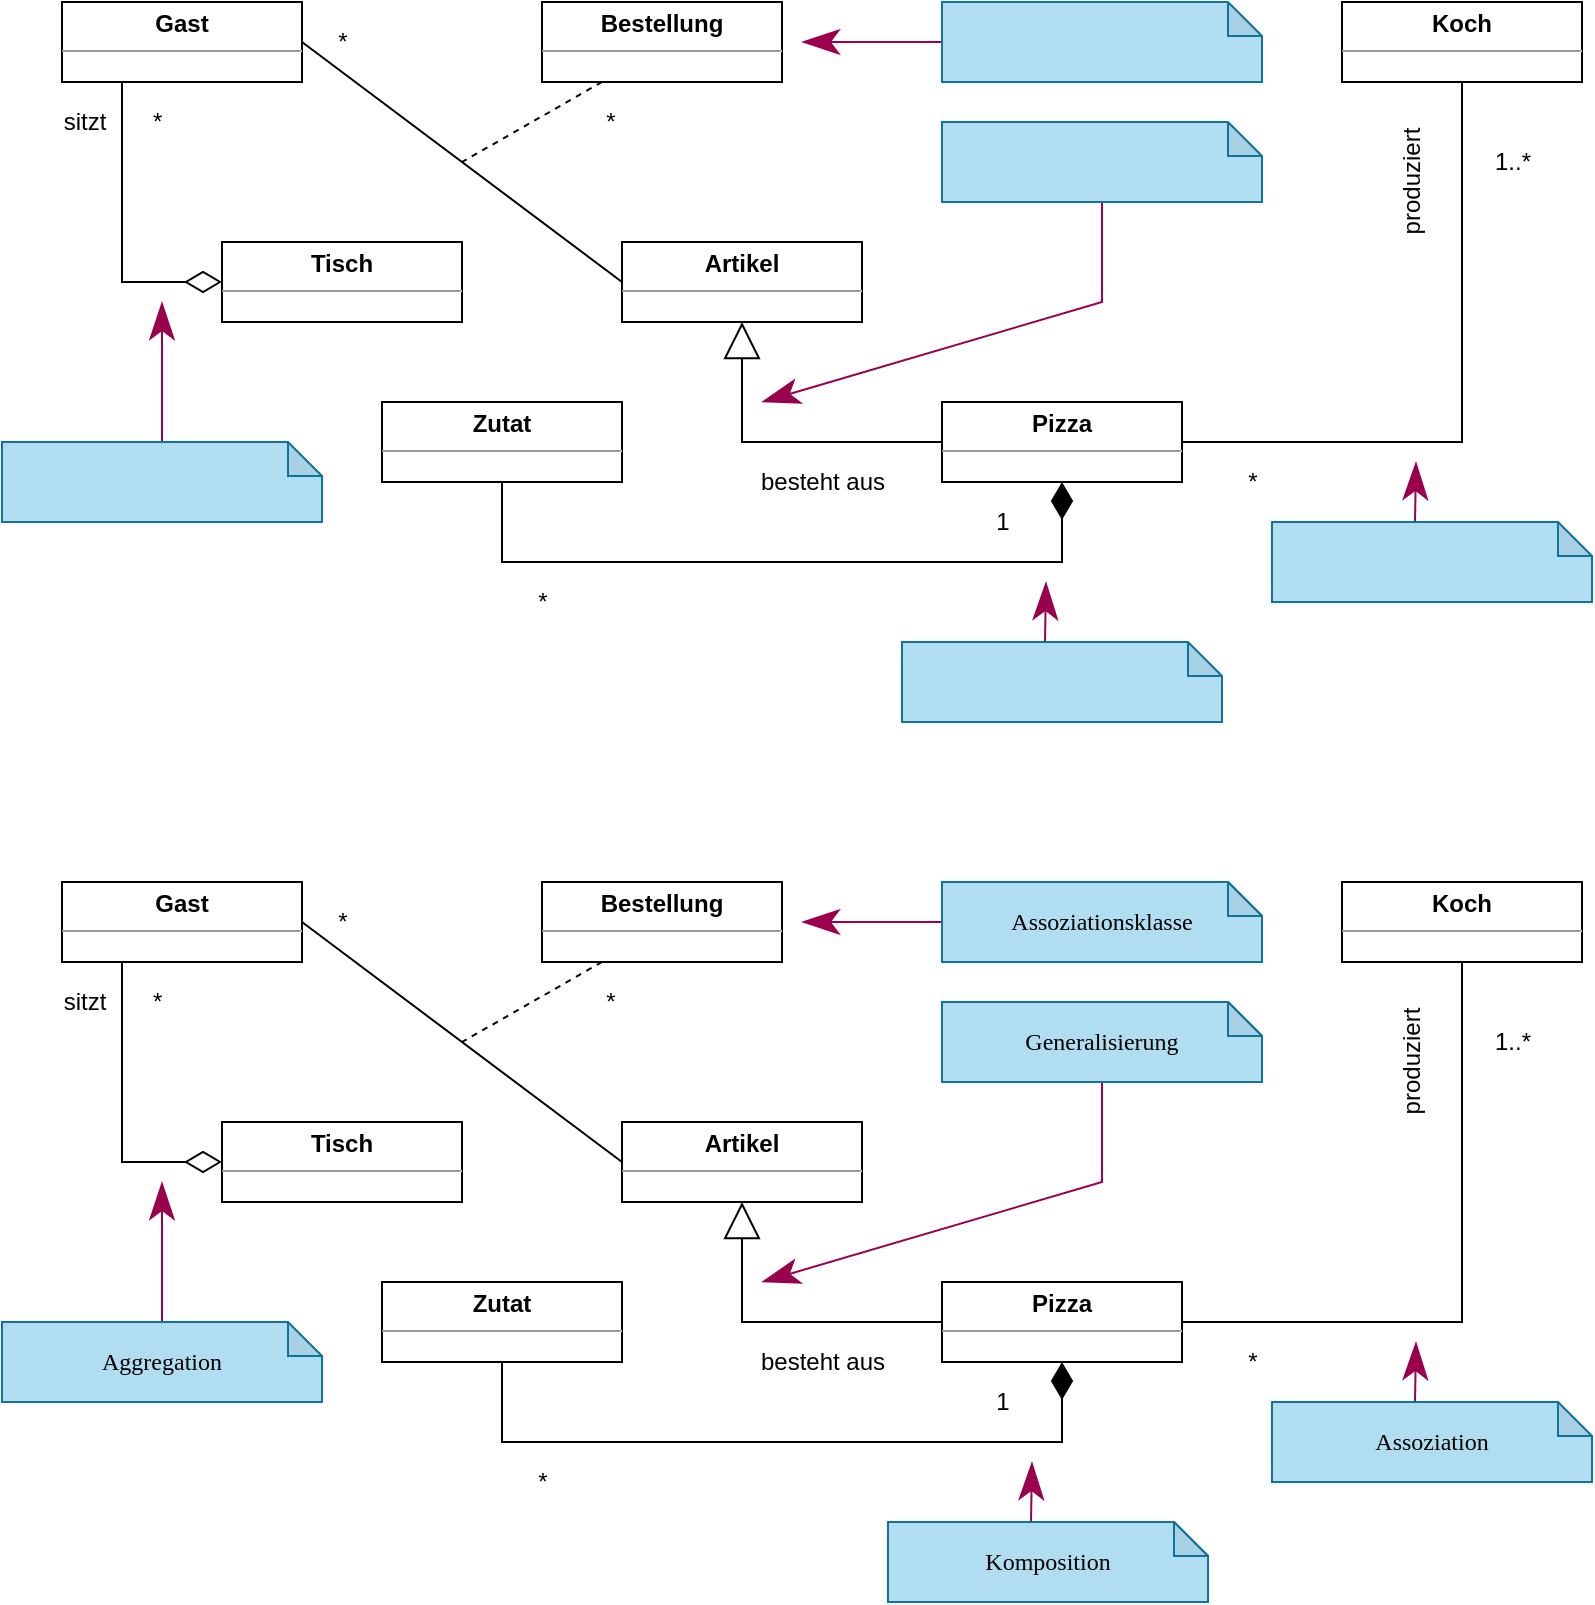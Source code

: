 <mxfile version="15.4.0" type="device"><diagram name="Page-1" id="c4acf3e9-155e-7222-9cf6-157b1a14988f"><mxGraphModel dx="1038" dy="607" grid="1" gridSize="10" guides="1" tooltips="1" connect="1" arrows="1" fold="1" page="1" pageScale="1" pageWidth="850" pageHeight="1100" background="#ffffff" math="0" shadow="0"><root><mxCell id="0"/><mxCell id="1" parent="0"/><mxCell id="UdfJhLQxT2LJ8bLG9wqJ-28" style="edgeStyle=orthogonalEdgeStyle;rounded=0;orthogonalLoop=1;jettySize=auto;html=1;exitX=0.25;exitY=1;exitDx=0;exitDy=0;entryX=0;entryY=0.5;entryDx=0;entryDy=0;endArrow=diamondThin;endFill=0;endSize=16;" edge="1" parent="1" source="UdfJhLQxT2LJ8bLG9wqJ-21" target="UdfJhLQxT2LJ8bLG9wqJ-22"><mxGeometry relative="1" as="geometry"/></mxCell><mxCell id="UdfJhLQxT2LJ8bLG9wqJ-31" style="rounded=0;orthogonalLoop=1;jettySize=auto;html=1;exitX=1;exitY=0.5;exitDx=0;exitDy=0;entryX=0;entryY=0.5;entryDx=0;entryDy=0;endArrow=none;endFill=0;endSize=16;" edge="1" parent="1" source="UdfJhLQxT2LJ8bLG9wqJ-21" target="UdfJhLQxT2LJ8bLG9wqJ-24"><mxGeometry relative="1" as="geometry"/></mxCell><mxCell id="UdfJhLQxT2LJ8bLG9wqJ-21" value="&lt;p style=&quot;margin: 0px ; margin-top: 4px ; text-align: center&quot;&gt;&lt;b style=&quot;text-align: left&quot;&gt;Gast&lt;/b&gt;&lt;br&gt;&lt;/p&gt;&lt;hr size=&quot;1&quot;&gt;&lt;p style=&quot;margin: 0px ; margin-left: 4px&quot;&gt;&lt;br&gt;&lt;/p&gt;&lt;p style=&quot;margin: 0px ; margin-left: 4px&quot;&gt;&lt;br&gt;&lt;/p&gt;" style="verticalAlign=top;align=left;overflow=fill;fontSize=12;fontFamily=Helvetica;html=1;rounded=0;shadow=0;comic=0;labelBackgroundColor=none;strokeColor=#000000;strokeWidth=1;fillColor=#ffffff;" vertex="1" parent="1"><mxGeometry x="80" y="80" width="120" height="40" as="geometry"/></mxCell><mxCell id="UdfJhLQxT2LJ8bLG9wqJ-22" value="&lt;p style=&quot;margin: 0px ; margin-top: 4px ; text-align: center&quot;&gt;&lt;b style=&quot;text-align: left&quot;&gt;Tisch&lt;/b&gt;&lt;br&gt;&lt;/p&gt;&lt;hr size=&quot;1&quot;&gt;&lt;p style=&quot;margin: 0px ; margin-left: 4px&quot;&gt;&lt;br&gt;&lt;/p&gt;&lt;p style=&quot;margin: 0px ; margin-left: 4px&quot;&gt;&lt;br&gt;&lt;/p&gt;" style="verticalAlign=top;align=left;overflow=fill;fontSize=12;fontFamily=Helvetica;html=1;rounded=0;shadow=0;comic=0;labelBackgroundColor=none;strokeColor=#000000;strokeWidth=1;fillColor=#ffffff;" vertex="1" parent="1"><mxGeometry x="160" y="200" width="120" height="40" as="geometry"/></mxCell><mxCell id="UdfJhLQxT2LJ8bLG9wqJ-29" style="edgeStyle=orthogonalEdgeStyle;rounded=0;orthogonalLoop=1;jettySize=auto;html=1;exitX=0.5;exitY=1;exitDx=0;exitDy=0;entryX=0.5;entryY=1;entryDx=0;entryDy=0;endArrow=diamondThin;endFill=1;endSize=16;" edge="1" parent="1" source="UdfJhLQxT2LJ8bLG9wqJ-23" target="UdfJhLQxT2LJ8bLG9wqJ-27"><mxGeometry relative="1" as="geometry"><Array as="points"><mxPoint x="302" y="360"/><mxPoint x="541" y="360"/></Array></mxGeometry></mxCell><mxCell id="UdfJhLQxT2LJ8bLG9wqJ-23" value="&lt;p style=&quot;margin: 0px ; margin-top: 4px ; text-align: center&quot;&gt;&lt;b style=&quot;text-align: left&quot;&gt;Zutat&lt;/b&gt;&lt;br&gt;&lt;/p&gt;&lt;hr size=&quot;1&quot;&gt;&lt;p style=&quot;margin: 0px ; margin-left: 4px&quot;&gt;&lt;br&gt;&lt;/p&gt;&lt;p style=&quot;margin: 0px ; margin-left: 4px&quot;&gt;&lt;br&gt;&lt;/p&gt;" style="verticalAlign=top;align=left;overflow=fill;fontSize=12;fontFamily=Helvetica;html=1;rounded=0;shadow=0;comic=0;labelBackgroundColor=none;strokeColor=#000000;strokeWidth=1;fillColor=#ffffff;" vertex="1" parent="1"><mxGeometry x="240" y="280" width="120" height="40" as="geometry"/></mxCell><mxCell id="UdfJhLQxT2LJ8bLG9wqJ-24" value="&lt;p style=&quot;margin: 0px ; margin-top: 4px ; text-align: center&quot;&gt;&lt;b style=&quot;text-align: left&quot;&gt;Artikel&lt;/b&gt;&lt;br&gt;&lt;/p&gt;&lt;hr size=&quot;1&quot;&gt;&lt;p style=&quot;margin: 0px ; margin-left: 4px&quot;&gt;&lt;br&gt;&lt;/p&gt;&lt;p style=&quot;margin: 0px ; margin-left: 4px&quot;&gt;&lt;br&gt;&lt;/p&gt;" style="verticalAlign=top;align=left;overflow=fill;fontSize=12;fontFamily=Helvetica;html=1;rounded=0;shadow=0;comic=0;labelBackgroundColor=none;strokeColor=#000000;strokeWidth=1;fillColor=#ffffff;" vertex="1" parent="1"><mxGeometry x="360" y="200" width="120" height="40" as="geometry"/></mxCell><mxCell id="UdfJhLQxT2LJ8bLG9wqJ-30" style="edgeStyle=orthogonalEdgeStyle;rounded=0;orthogonalLoop=1;jettySize=auto;html=1;exitX=0;exitY=0.5;exitDx=0;exitDy=0;entryX=0.5;entryY=1;entryDx=0;entryDy=0;endArrow=block;endFill=0;endSize=16;" edge="1" parent="1" source="UdfJhLQxT2LJ8bLG9wqJ-27" target="UdfJhLQxT2LJ8bLG9wqJ-24"><mxGeometry relative="1" as="geometry"/></mxCell><mxCell id="UdfJhLQxT2LJ8bLG9wqJ-27" value="&lt;p style=&quot;margin: 0px ; margin-top: 4px ; text-align: center&quot;&gt;&lt;b style=&quot;text-align: left&quot;&gt;Pizza&lt;/b&gt;&lt;br&gt;&lt;/p&gt;&lt;hr size=&quot;1&quot;&gt;&lt;p style=&quot;margin: 0px ; margin-left: 4px&quot;&gt;&lt;br&gt;&lt;/p&gt;&lt;p style=&quot;margin: 0px ; margin-left: 4px&quot;&gt;&lt;br&gt;&lt;/p&gt;" style="verticalAlign=top;align=left;overflow=fill;fontSize=12;fontFamily=Helvetica;html=1;rounded=0;shadow=0;comic=0;labelBackgroundColor=none;strokeColor=#000000;strokeWidth=1;fillColor=#ffffff;" vertex="1" parent="1"><mxGeometry x="520" y="280" width="120" height="40" as="geometry"/></mxCell><mxCell id="UdfJhLQxT2LJ8bLG9wqJ-33" style="edgeStyle=none;rounded=0;orthogonalLoop=1;jettySize=auto;html=1;exitX=0.25;exitY=1;exitDx=0;exitDy=0;endArrow=none;endFill=0;endSize=16;dashed=1;" edge="1" parent="1" source="UdfJhLQxT2LJ8bLG9wqJ-32"><mxGeometry relative="1" as="geometry"><mxPoint x="280" y="160" as="targetPoint"/></mxGeometry></mxCell><mxCell id="UdfJhLQxT2LJ8bLG9wqJ-32" value="&lt;p style=&quot;margin: 0px ; margin-top: 4px ; text-align: center&quot;&gt;&lt;b style=&quot;text-align: left&quot;&gt;Bestellung&lt;/b&gt;&lt;br&gt;&lt;/p&gt;&lt;hr size=&quot;1&quot;&gt;&lt;p style=&quot;margin: 0px ; margin-left: 4px&quot;&gt;&lt;br&gt;&lt;/p&gt;&lt;p style=&quot;margin: 0px ; margin-left: 4px&quot;&gt;&lt;br&gt;&lt;/p&gt;" style="verticalAlign=top;align=left;overflow=fill;fontSize=12;fontFamily=Helvetica;html=1;rounded=0;shadow=0;comic=0;labelBackgroundColor=none;strokeColor=#000000;strokeWidth=1;fillColor=#ffffff;" vertex="1" parent="1"><mxGeometry x="320" y="80" width="120" height="40" as="geometry"/></mxCell><mxCell id="UdfJhLQxT2LJ8bLG9wqJ-35" style="edgeStyle=none;rounded=0;orthogonalLoop=1;jettySize=auto;html=1;exitX=0;exitY=0.5;exitDx=0;exitDy=0;exitPerimeter=0;endArrow=classicThin;endFill=1;endSize=16;strokeColor=#99004D;" edge="1" parent="1" source="UdfJhLQxT2LJ8bLG9wqJ-34"><mxGeometry relative="1" as="geometry"><mxPoint x="450" y="100" as="targetPoint"/></mxGeometry></mxCell><mxCell id="UdfJhLQxT2LJ8bLG9wqJ-34" value="" style="shape=note;whiteSpace=wrap;html=1;backgroundOutline=1;darkOpacity=0.05;size=17;fillColor=#b1ddf0;strokeColor=#10739e;" vertex="1" parent="1"><mxGeometry x="520" y="80" width="160" height="40" as="geometry"/></mxCell><mxCell id="UdfJhLQxT2LJ8bLG9wqJ-37" style="edgeStyle=none;rounded=0;orthogonalLoop=1;jettySize=auto;html=1;exitX=0.5;exitY=1;exitDx=0;exitDy=0;exitPerimeter=0;endArrow=classicThin;endFill=1;endSize=16;strokeColor=#99004D;" edge="1" parent="1" source="UdfJhLQxT2LJ8bLG9wqJ-36"><mxGeometry relative="1" as="geometry"><mxPoint x="430" y="280" as="targetPoint"/><Array as="points"><mxPoint x="600" y="230"/></Array></mxGeometry></mxCell><mxCell id="UdfJhLQxT2LJ8bLG9wqJ-36" value="" style="shape=note;whiteSpace=wrap;html=1;backgroundOutline=1;darkOpacity=0.05;size=17;fillColor=#b1ddf0;strokeColor=#10739e;" vertex="1" parent="1"><mxGeometry x="520" y="140" width="160" height="40" as="geometry"/></mxCell><mxCell id="UdfJhLQxT2LJ8bLG9wqJ-39" style="edgeStyle=none;rounded=0;orthogonalLoop=1;jettySize=auto;html=1;endArrow=classicThin;endFill=1;endSize=16;strokeColor=#99004D;exitX=0;exitY=0;exitDx=71.5;exitDy=0;exitPerimeter=0;" edge="1" parent="1" source="UdfJhLQxT2LJ8bLG9wqJ-38"><mxGeometry relative="1" as="geometry"><mxPoint x="572" y="370" as="targetPoint"/><mxPoint x="560" y="390" as="sourcePoint"/></mxGeometry></mxCell><mxCell id="UdfJhLQxT2LJ8bLG9wqJ-38" value="" style="shape=note;whiteSpace=wrap;html=1;backgroundOutline=1;darkOpacity=0.05;size=17;fillColor=#b1ddf0;strokeColor=#10739e;" vertex="1" parent="1"><mxGeometry x="500" y="400" width="160" height="40" as="geometry"/></mxCell><mxCell id="UdfJhLQxT2LJ8bLG9wqJ-41" style="edgeStyle=none;rounded=0;orthogonalLoop=1;jettySize=auto;html=1;exitX=0.5;exitY=0;exitDx=0;exitDy=0;exitPerimeter=0;endArrow=classicThin;endFill=1;endSize=16;strokeColor=#99004D;" edge="1" parent="1" source="UdfJhLQxT2LJ8bLG9wqJ-40"><mxGeometry relative="1" as="geometry"><mxPoint x="130" y="230" as="targetPoint"/></mxGeometry></mxCell><mxCell id="UdfJhLQxT2LJ8bLG9wqJ-40" value="" style="shape=note;whiteSpace=wrap;html=1;backgroundOutline=1;darkOpacity=0.05;size=17;fillColor=#b1ddf0;strokeColor=#10739e;" vertex="1" parent="1"><mxGeometry x="50" y="300" width="160" height="40" as="geometry"/></mxCell><mxCell id="UdfJhLQxT2LJ8bLG9wqJ-42" value="sitzt&amp;nbsp; &amp;nbsp; &amp;nbsp; &amp;nbsp;*" style="text;html=1;align=center;verticalAlign=middle;resizable=0;points=[];autosize=1;strokeColor=none;fillColor=none;" vertex="1" parent="1"><mxGeometry x="70" y="130" width="70" height="20" as="geometry"/></mxCell><mxCell id="UdfJhLQxT2LJ8bLG9wqJ-43" value="*" style="text;html=1;align=center;verticalAlign=middle;resizable=0;points=[];autosize=1;strokeColor=none;fillColor=none;" vertex="1" parent="1"><mxGeometry x="210" y="90" width="20" height="20" as="geometry"/></mxCell><mxCell id="UdfJhLQxT2LJ8bLG9wqJ-44" value="*" style="text;html=1;align=center;verticalAlign=middle;resizable=0;points=[];autosize=1;strokeColor=none;fillColor=none;" vertex="1" parent="1"><mxGeometry x="344" y="130" width="20" height="20" as="geometry"/></mxCell><mxCell id="UdfJhLQxT2LJ8bLG9wqJ-45" value="*" style="text;html=1;align=center;verticalAlign=middle;resizable=0;points=[];autosize=1;strokeColor=none;fillColor=none;" vertex="1" parent="1"><mxGeometry x="310" y="370" width="20" height="20" as="geometry"/></mxCell><mxCell id="UdfJhLQxT2LJ8bLG9wqJ-46" value="besteht aus" style="text;html=1;align=center;verticalAlign=middle;resizable=0;points=[];autosize=1;strokeColor=none;fillColor=none;" vertex="1" parent="1"><mxGeometry x="420" y="310" width="80" height="20" as="geometry"/></mxCell><mxCell id="UdfJhLQxT2LJ8bLG9wqJ-47" value="1" style="text;html=1;align=center;verticalAlign=middle;resizable=0;points=[];autosize=1;strokeColor=none;fillColor=none;" vertex="1" parent="1"><mxGeometry x="540" y="330" width="20" height="20" as="geometry"/></mxCell><mxCell id="UdfJhLQxT2LJ8bLG9wqJ-48" style="edgeStyle=orthogonalEdgeStyle;rounded=0;orthogonalLoop=1;jettySize=auto;html=1;exitX=0.25;exitY=1;exitDx=0;exitDy=0;entryX=0;entryY=0.5;entryDx=0;entryDy=0;endArrow=diamondThin;endFill=0;endSize=16;" edge="1" source="UdfJhLQxT2LJ8bLG9wqJ-50" target="UdfJhLQxT2LJ8bLG9wqJ-51" parent="1"><mxGeometry relative="1" as="geometry"/></mxCell><mxCell id="UdfJhLQxT2LJ8bLG9wqJ-49" style="rounded=0;orthogonalLoop=1;jettySize=auto;html=1;exitX=1;exitY=0.5;exitDx=0;exitDy=0;entryX=0;entryY=0.5;entryDx=0;entryDy=0;endArrow=none;endFill=0;endSize=16;" edge="1" source="UdfJhLQxT2LJ8bLG9wqJ-50" target="UdfJhLQxT2LJ8bLG9wqJ-54" parent="1"><mxGeometry relative="1" as="geometry"/></mxCell><mxCell id="UdfJhLQxT2LJ8bLG9wqJ-50" value="&lt;p style=&quot;margin: 0px ; margin-top: 4px ; text-align: center&quot;&gt;&lt;b style=&quot;text-align: left&quot;&gt;Gast&lt;/b&gt;&lt;br&gt;&lt;/p&gt;&lt;hr size=&quot;1&quot;&gt;&lt;p style=&quot;margin: 0px ; margin-left: 4px&quot;&gt;&lt;br&gt;&lt;/p&gt;&lt;p style=&quot;margin: 0px ; margin-left: 4px&quot;&gt;&lt;br&gt;&lt;/p&gt;" style="verticalAlign=top;align=left;overflow=fill;fontSize=12;fontFamily=Helvetica;html=1;rounded=0;shadow=0;comic=0;labelBackgroundColor=none;strokeColor=#000000;strokeWidth=1;fillColor=#ffffff;" vertex="1" parent="1"><mxGeometry x="80" y="520" width="120" height="40" as="geometry"/></mxCell><mxCell id="UdfJhLQxT2LJ8bLG9wqJ-51" value="&lt;p style=&quot;margin: 0px ; margin-top: 4px ; text-align: center&quot;&gt;&lt;b style=&quot;text-align: left&quot;&gt;Tisch&lt;/b&gt;&lt;br&gt;&lt;/p&gt;&lt;hr size=&quot;1&quot;&gt;&lt;p style=&quot;margin: 0px ; margin-left: 4px&quot;&gt;&lt;br&gt;&lt;/p&gt;&lt;p style=&quot;margin: 0px ; margin-left: 4px&quot;&gt;&lt;br&gt;&lt;/p&gt;" style="verticalAlign=top;align=left;overflow=fill;fontSize=12;fontFamily=Helvetica;html=1;rounded=0;shadow=0;comic=0;labelBackgroundColor=none;strokeColor=#000000;strokeWidth=1;fillColor=#ffffff;" vertex="1" parent="1"><mxGeometry x="160" y="640" width="120" height="40" as="geometry"/></mxCell><mxCell id="UdfJhLQxT2LJ8bLG9wqJ-52" style="edgeStyle=orthogonalEdgeStyle;rounded=0;orthogonalLoop=1;jettySize=auto;html=1;exitX=0.5;exitY=1;exitDx=0;exitDy=0;entryX=0.5;entryY=1;entryDx=0;entryDy=0;endArrow=diamondThin;endFill=1;endSize=16;" edge="1" source="UdfJhLQxT2LJ8bLG9wqJ-53" target="UdfJhLQxT2LJ8bLG9wqJ-56" parent="1"><mxGeometry relative="1" as="geometry"><Array as="points"><mxPoint x="302" y="800"/><mxPoint x="541" y="800"/></Array></mxGeometry></mxCell><mxCell id="UdfJhLQxT2LJ8bLG9wqJ-53" value="&lt;p style=&quot;margin: 0px ; margin-top: 4px ; text-align: center&quot;&gt;&lt;b style=&quot;text-align: left&quot;&gt;Zutat&lt;/b&gt;&lt;br&gt;&lt;/p&gt;&lt;hr size=&quot;1&quot;&gt;&lt;p style=&quot;margin: 0px ; margin-left: 4px&quot;&gt;&lt;br&gt;&lt;/p&gt;&lt;p style=&quot;margin: 0px ; margin-left: 4px&quot;&gt;&lt;br&gt;&lt;/p&gt;" style="verticalAlign=top;align=left;overflow=fill;fontSize=12;fontFamily=Helvetica;html=1;rounded=0;shadow=0;comic=0;labelBackgroundColor=none;strokeColor=#000000;strokeWidth=1;fillColor=#ffffff;" vertex="1" parent="1"><mxGeometry x="240" y="720" width="120" height="40" as="geometry"/></mxCell><mxCell id="UdfJhLQxT2LJ8bLG9wqJ-54" value="&lt;p style=&quot;margin: 0px ; margin-top: 4px ; text-align: center&quot;&gt;&lt;b style=&quot;text-align: left&quot;&gt;Artikel&lt;/b&gt;&lt;br&gt;&lt;/p&gt;&lt;hr size=&quot;1&quot;&gt;&lt;p style=&quot;margin: 0px ; margin-left: 4px&quot;&gt;&lt;br&gt;&lt;/p&gt;&lt;p style=&quot;margin: 0px ; margin-left: 4px&quot;&gt;&lt;br&gt;&lt;/p&gt;" style="verticalAlign=top;align=left;overflow=fill;fontSize=12;fontFamily=Helvetica;html=1;rounded=0;shadow=0;comic=0;labelBackgroundColor=none;strokeColor=#000000;strokeWidth=1;fillColor=#ffffff;" vertex="1" parent="1"><mxGeometry x="360" y="640" width="120" height="40" as="geometry"/></mxCell><mxCell id="UdfJhLQxT2LJ8bLG9wqJ-55" style="edgeStyle=orthogonalEdgeStyle;rounded=0;orthogonalLoop=1;jettySize=auto;html=1;exitX=0;exitY=0.5;exitDx=0;exitDy=0;entryX=0.5;entryY=1;entryDx=0;entryDy=0;endArrow=block;endFill=0;endSize=16;" edge="1" source="UdfJhLQxT2LJ8bLG9wqJ-56" target="UdfJhLQxT2LJ8bLG9wqJ-54" parent="1"><mxGeometry relative="1" as="geometry"/></mxCell><mxCell id="UdfJhLQxT2LJ8bLG9wqJ-56" value="&lt;p style=&quot;margin: 0px ; margin-top: 4px ; text-align: center&quot;&gt;&lt;b style=&quot;text-align: left&quot;&gt;Pizza&lt;/b&gt;&lt;br&gt;&lt;/p&gt;&lt;hr size=&quot;1&quot;&gt;&lt;p style=&quot;margin: 0px ; margin-left: 4px&quot;&gt;&lt;br&gt;&lt;/p&gt;&lt;p style=&quot;margin: 0px ; margin-left: 4px&quot;&gt;&lt;br&gt;&lt;/p&gt;" style="verticalAlign=top;align=left;overflow=fill;fontSize=12;fontFamily=Helvetica;html=1;rounded=0;shadow=0;comic=0;labelBackgroundColor=none;strokeColor=#000000;strokeWidth=1;fillColor=#ffffff;" vertex="1" parent="1"><mxGeometry x="520" y="720" width="120" height="40" as="geometry"/></mxCell><mxCell id="UdfJhLQxT2LJ8bLG9wqJ-57" style="edgeStyle=none;rounded=0;orthogonalLoop=1;jettySize=auto;html=1;exitX=0.25;exitY=1;exitDx=0;exitDy=0;endArrow=none;endFill=0;endSize=16;dashed=1;" edge="1" source="UdfJhLQxT2LJ8bLG9wqJ-58" parent="1"><mxGeometry relative="1" as="geometry"><mxPoint x="280" y="600" as="targetPoint"/></mxGeometry></mxCell><mxCell id="UdfJhLQxT2LJ8bLG9wqJ-58" value="&lt;p style=&quot;margin: 0px ; margin-top: 4px ; text-align: center&quot;&gt;&lt;b style=&quot;text-align: left&quot;&gt;Bestellung&lt;/b&gt;&lt;br&gt;&lt;/p&gt;&lt;hr size=&quot;1&quot;&gt;&lt;p style=&quot;margin: 0px ; margin-left: 4px&quot;&gt;&lt;br&gt;&lt;/p&gt;&lt;p style=&quot;margin: 0px ; margin-left: 4px&quot;&gt;&lt;br&gt;&lt;/p&gt;" style="verticalAlign=top;align=left;overflow=fill;fontSize=12;fontFamily=Helvetica;html=1;rounded=0;shadow=0;comic=0;labelBackgroundColor=none;strokeColor=#000000;strokeWidth=1;fillColor=#ffffff;" vertex="1" parent="1"><mxGeometry x="320" y="520" width="120" height="40" as="geometry"/></mxCell><mxCell id="UdfJhLQxT2LJ8bLG9wqJ-59" style="edgeStyle=none;rounded=0;orthogonalLoop=1;jettySize=auto;html=1;exitX=0;exitY=0.5;exitDx=0;exitDy=0;exitPerimeter=0;endArrow=classicThin;endFill=1;endSize=16;strokeColor=#99004D;" edge="1" source="UdfJhLQxT2LJ8bLG9wqJ-60" parent="1"><mxGeometry relative="1" as="geometry"><mxPoint x="450" y="540" as="targetPoint"/></mxGeometry></mxCell><mxCell id="UdfJhLQxT2LJ8bLG9wqJ-60" value="Assoziationsklasse" style="shape=note;whiteSpace=wrap;html=1;backgroundOutline=1;darkOpacity=0.05;size=17;fillColor=#b1ddf0;strokeColor=#10739e;" vertex="1" parent="1"><mxGeometry x="520" y="520" width="160" height="40" as="geometry"/></mxCell><mxCell id="UdfJhLQxT2LJ8bLG9wqJ-61" style="edgeStyle=none;rounded=0;orthogonalLoop=1;jettySize=auto;html=1;exitX=0.5;exitY=1;exitDx=0;exitDy=0;exitPerimeter=0;endArrow=classicThin;endFill=1;endSize=16;strokeColor=#99004D;" edge="1" source="UdfJhLQxT2LJ8bLG9wqJ-62" parent="1"><mxGeometry relative="1" as="geometry"><mxPoint x="430" y="720" as="targetPoint"/><Array as="points"><mxPoint x="600" y="670"/></Array></mxGeometry></mxCell><mxCell id="UdfJhLQxT2LJ8bLG9wqJ-62" value="Generalisierung" style="shape=note;whiteSpace=wrap;html=1;backgroundOutline=1;darkOpacity=0.05;size=17;fillColor=#b1ddf0;strokeColor=#10739e;" vertex="1" parent="1"><mxGeometry x="520" y="580" width="160" height="40" as="geometry"/></mxCell><mxCell id="UdfJhLQxT2LJ8bLG9wqJ-63" style="edgeStyle=none;rounded=0;orthogonalLoop=1;jettySize=auto;html=1;endArrow=classicThin;endFill=1;endSize=16;strokeColor=#99004D;exitX=0;exitY=0;exitDx=71.5;exitDy=0;exitPerimeter=0;" edge="1" source="UdfJhLQxT2LJ8bLG9wqJ-64" parent="1"><mxGeometry relative="1" as="geometry"><mxPoint x="565" y="810" as="targetPoint"/><mxPoint x="553" y="830" as="sourcePoint"/></mxGeometry></mxCell><mxCell id="UdfJhLQxT2LJ8bLG9wqJ-64" value="Komposition" style="shape=note;whiteSpace=wrap;html=1;backgroundOutline=1;darkOpacity=0.05;size=17;fillColor=#b1ddf0;strokeColor=#10739e;" vertex="1" parent="1"><mxGeometry x="493" y="840" width="160" height="40" as="geometry"/></mxCell><mxCell id="UdfJhLQxT2LJ8bLG9wqJ-65" style="edgeStyle=none;rounded=0;orthogonalLoop=1;jettySize=auto;html=1;exitX=0.5;exitY=0;exitDx=0;exitDy=0;exitPerimeter=0;endArrow=classicThin;endFill=1;endSize=16;strokeColor=#99004D;" edge="1" source="UdfJhLQxT2LJ8bLG9wqJ-66" parent="1"><mxGeometry relative="1" as="geometry"><mxPoint x="130" y="670" as="targetPoint"/></mxGeometry></mxCell><mxCell id="UdfJhLQxT2LJ8bLG9wqJ-66" value="Aggregation" style="shape=note;whiteSpace=wrap;html=1;backgroundOutline=1;darkOpacity=0.05;size=17;fillColor=#b1ddf0;strokeColor=#10739e;fontFamily=Comic Sans MS;" vertex="1" parent="1"><mxGeometry x="50" y="740" width="160" height="40" as="geometry"/></mxCell><mxCell id="UdfJhLQxT2LJ8bLG9wqJ-67" value="sitzt&amp;nbsp; &amp;nbsp; &amp;nbsp; &amp;nbsp;*" style="text;html=1;align=center;verticalAlign=middle;resizable=0;points=[];autosize=1;strokeColor=none;fillColor=none;" vertex="1" parent="1"><mxGeometry x="70" y="570" width="70" height="20" as="geometry"/></mxCell><mxCell id="UdfJhLQxT2LJ8bLG9wqJ-68" value="*" style="text;html=1;align=center;verticalAlign=middle;resizable=0;points=[];autosize=1;strokeColor=none;fillColor=none;" vertex="1" parent="1"><mxGeometry x="210" y="530" width="20" height="20" as="geometry"/></mxCell><mxCell id="UdfJhLQxT2LJ8bLG9wqJ-69" value="*" style="text;html=1;align=center;verticalAlign=middle;resizable=0;points=[];autosize=1;strokeColor=none;fillColor=none;" vertex="1" parent="1"><mxGeometry x="344" y="570" width="20" height="20" as="geometry"/></mxCell><mxCell id="UdfJhLQxT2LJ8bLG9wqJ-70" value="*" style="text;html=1;align=center;verticalAlign=middle;resizable=0;points=[];autosize=1;strokeColor=none;fillColor=none;" vertex="1" parent="1"><mxGeometry x="310" y="810" width="20" height="20" as="geometry"/></mxCell><mxCell id="UdfJhLQxT2LJ8bLG9wqJ-71" value="besteht aus" style="text;html=1;align=center;verticalAlign=middle;resizable=0;points=[];autosize=1;strokeColor=none;fillColor=none;" vertex="1" parent="1"><mxGeometry x="420" y="750" width="80" height="20" as="geometry"/></mxCell><mxCell id="UdfJhLQxT2LJ8bLG9wqJ-72" value="1" style="text;html=1;align=center;verticalAlign=middle;resizable=0;points=[];autosize=1;strokeColor=none;fillColor=none;" vertex="1" parent="1"><mxGeometry x="540" y="770" width="20" height="20" as="geometry"/></mxCell><mxCell id="UdfJhLQxT2LJ8bLG9wqJ-74" style="edgeStyle=none;rounded=0;orthogonalLoop=1;jettySize=auto;html=1;exitX=0.5;exitY=1;exitDx=0;exitDy=0;entryX=1;entryY=0.5;entryDx=0;entryDy=0;endArrow=none;endFill=0;endSize=16;strokeColor=#000000;" edge="1" parent="1" source="UdfJhLQxT2LJ8bLG9wqJ-73" target="UdfJhLQxT2LJ8bLG9wqJ-27"><mxGeometry relative="1" as="geometry"><Array as="points"><mxPoint x="780" y="300"/></Array></mxGeometry></mxCell><mxCell id="UdfJhLQxT2LJ8bLG9wqJ-73" value="&lt;p style=&quot;margin: 0px ; margin-top: 4px ; text-align: center&quot;&gt;&lt;b style=&quot;text-align: left&quot;&gt;Koch&lt;/b&gt;&lt;br&gt;&lt;/p&gt;&lt;hr size=&quot;1&quot;&gt;&lt;p style=&quot;margin: 0px ; margin-left: 4px&quot;&gt;&lt;br&gt;&lt;/p&gt;&lt;p style=&quot;margin: 0px ; margin-left: 4px&quot;&gt;&lt;br&gt;&lt;/p&gt;" style="verticalAlign=top;align=left;overflow=fill;fontSize=12;fontFamily=Helvetica;html=1;rounded=0;shadow=0;comic=0;labelBackgroundColor=none;strokeColor=#000000;strokeWidth=1;fillColor=#ffffff;" vertex="1" parent="1"><mxGeometry x="720" y="80" width="120" height="40" as="geometry"/></mxCell><mxCell id="UdfJhLQxT2LJ8bLG9wqJ-75" value="produziert" style="text;html=1;align=center;verticalAlign=middle;resizable=0;points=[];autosize=1;strokeColor=none;fillColor=none;rotation=-90;" vertex="1" parent="1"><mxGeometry x="720" y="160" width="70" height="20" as="geometry"/></mxCell><mxCell id="UdfJhLQxT2LJ8bLG9wqJ-76" value="1..*" style="text;html=1;align=center;verticalAlign=middle;resizable=0;points=[];autosize=1;strokeColor=none;fillColor=none;" vertex="1" parent="1"><mxGeometry x="790" y="150" width="30" height="20" as="geometry"/></mxCell><mxCell id="UdfJhLQxT2LJ8bLG9wqJ-77" value="*" style="text;html=1;align=center;verticalAlign=middle;resizable=0;points=[];autosize=1;strokeColor=none;fillColor=none;" vertex="1" parent="1"><mxGeometry x="665" y="310" width="20" height="20" as="geometry"/></mxCell><mxCell id="UdfJhLQxT2LJ8bLG9wqJ-78" style="edgeStyle=none;rounded=0;orthogonalLoop=1;jettySize=auto;html=1;endArrow=classicThin;endFill=1;endSize=16;strokeColor=#99004D;exitX=0;exitY=0;exitDx=71.5;exitDy=0;exitPerimeter=0;" edge="1" source="UdfJhLQxT2LJ8bLG9wqJ-79" parent="1"><mxGeometry relative="1" as="geometry"><mxPoint x="757" y="310" as="targetPoint"/><mxPoint x="745" y="330" as="sourcePoint"/></mxGeometry></mxCell><mxCell id="UdfJhLQxT2LJ8bLG9wqJ-79" value="" style="shape=note;whiteSpace=wrap;html=1;backgroundOutline=1;darkOpacity=0.05;size=17;fillColor=#b1ddf0;strokeColor=#10739e;" vertex="1" parent="1"><mxGeometry x="685" y="340" width="160" height="40" as="geometry"/></mxCell><mxCell id="UdfJhLQxT2LJ8bLG9wqJ-80" style="edgeStyle=none;rounded=0;orthogonalLoop=1;jettySize=auto;html=1;exitX=0.5;exitY=1;exitDx=0;exitDy=0;endArrow=none;endFill=0;endSize=16;strokeColor=#000000;entryX=1;entryY=0.5;entryDx=0;entryDy=0;" edge="1" source="UdfJhLQxT2LJ8bLG9wqJ-81" parent="1" target="UdfJhLQxT2LJ8bLG9wqJ-56"><mxGeometry relative="1" as="geometry"><mxPoint x="660" y="720" as="targetPoint"/><Array as="points"><mxPoint x="780" y="740"/></Array></mxGeometry></mxCell><mxCell id="UdfJhLQxT2LJ8bLG9wqJ-81" value="&lt;p style=&quot;margin: 0px ; margin-top: 4px ; text-align: center&quot;&gt;&lt;b style=&quot;text-align: left&quot;&gt;Koch&lt;/b&gt;&lt;br&gt;&lt;/p&gt;&lt;hr size=&quot;1&quot;&gt;&lt;p style=&quot;margin: 0px ; margin-left: 4px&quot;&gt;&lt;br&gt;&lt;/p&gt;&lt;p style=&quot;margin: 0px ; margin-left: 4px&quot;&gt;&lt;br&gt;&lt;/p&gt;" style="verticalAlign=top;align=left;overflow=fill;fontSize=12;fontFamily=Helvetica;html=1;rounded=0;shadow=0;comic=0;labelBackgroundColor=none;strokeColor=#000000;strokeWidth=1;fillColor=#ffffff;" vertex="1" parent="1"><mxGeometry x="720" y="520" width="120" height="40" as="geometry"/></mxCell><mxCell id="UdfJhLQxT2LJ8bLG9wqJ-82" value="produziert" style="text;html=1;align=center;verticalAlign=middle;resizable=0;points=[];autosize=1;strokeColor=none;fillColor=none;rotation=-90;" vertex="1" parent="1"><mxGeometry x="720" y="600" width="70" height="20" as="geometry"/></mxCell><mxCell id="UdfJhLQxT2LJ8bLG9wqJ-83" value="1..*" style="text;html=1;align=center;verticalAlign=middle;resizable=0;points=[];autosize=1;strokeColor=none;fillColor=none;" vertex="1" parent="1"><mxGeometry x="790" y="590" width="30" height="20" as="geometry"/></mxCell><mxCell id="UdfJhLQxT2LJ8bLG9wqJ-84" value="*" style="text;html=1;align=center;verticalAlign=middle;resizable=0;points=[];autosize=1;strokeColor=none;fillColor=none;" vertex="1" parent="1"><mxGeometry x="665" y="750" width="20" height="20" as="geometry"/></mxCell><mxCell id="UdfJhLQxT2LJ8bLG9wqJ-85" style="edgeStyle=none;rounded=0;orthogonalLoop=1;jettySize=auto;html=1;endArrow=classicThin;endFill=1;endSize=16;strokeColor=#99004D;exitX=0;exitY=0;exitDx=71.5;exitDy=0;exitPerimeter=0;" edge="1" source="UdfJhLQxT2LJ8bLG9wqJ-86" parent="1"><mxGeometry relative="1" as="geometry"><mxPoint x="757" y="750" as="targetPoint"/><mxPoint x="745" y="770" as="sourcePoint"/></mxGeometry></mxCell><mxCell id="UdfJhLQxT2LJ8bLG9wqJ-86" value="Assoziation" style="shape=note;whiteSpace=wrap;html=1;backgroundOutline=1;darkOpacity=0.05;size=17;fillColor=#b1ddf0;strokeColor=#10739e;fontFamily=Comic Sans MS;" vertex="1" parent="1"><mxGeometry x="685" y="780" width="160" height="40" as="geometry"/></mxCell><mxCell id="UdfJhLQxT2LJ8bLG9wqJ-87" value="Assoziationsklasse" style="shape=note;whiteSpace=wrap;html=1;backgroundOutline=1;darkOpacity=0.05;size=17;fillColor=#b1ddf0;strokeColor=#10739e;" vertex="1" parent="1"><mxGeometry x="520" y="520" width="160" height="40" as="geometry"/></mxCell><mxCell id="UdfJhLQxT2LJ8bLG9wqJ-88" value="Generalisierung" style="shape=note;whiteSpace=wrap;html=1;backgroundOutline=1;darkOpacity=0.05;size=17;fillColor=#b1ddf0;strokeColor=#10739e;" vertex="1" parent="1"><mxGeometry x="520" y="580" width="160" height="40" as="geometry"/></mxCell><mxCell id="UdfJhLQxT2LJ8bLG9wqJ-89" value="Assoziationsklasse" style="shape=note;whiteSpace=wrap;html=1;backgroundOutline=1;darkOpacity=0.05;size=17;fillColor=#b1ddf0;strokeColor=#10739e;fontFamily=Comic Sans MS;" vertex="1" parent="1"><mxGeometry x="520" y="520" width="160" height="40" as="geometry"/></mxCell><mxCell id="UdfJhLQxT2LJ8bLG9wqJ-90" value="Generalisierung" style="shape=note;whiteSpace=wrap;html=1;backgroundOutline=1;darkOpacity=0.05;size=17;fillColor=#b1ddf0;strokeColor=#10739e;fontFamily=Comic Sans MS;" vertex="1" parent="1"><mxGeometry x="520" y="580" width="160" height="40" as="geometry"/></mxCell><mxCell id="UdfJhLQxT2LJ8bLG9wqJ-91" value="Komposition" style="shape=note;whiteSpace=wrap;html=1;backgroundOutline=1;darkOpacity=0.05;size=17;fillColor=#b1ddf0;strokeColor=#10739e;fontFamily=Comic Sans MS;" vertex="1" parent="1"><mxGeometry x="493" y="840" width="160" height="40" as="geometry"/></mxCell></root></mxGraphModel></diagram></mxfile>